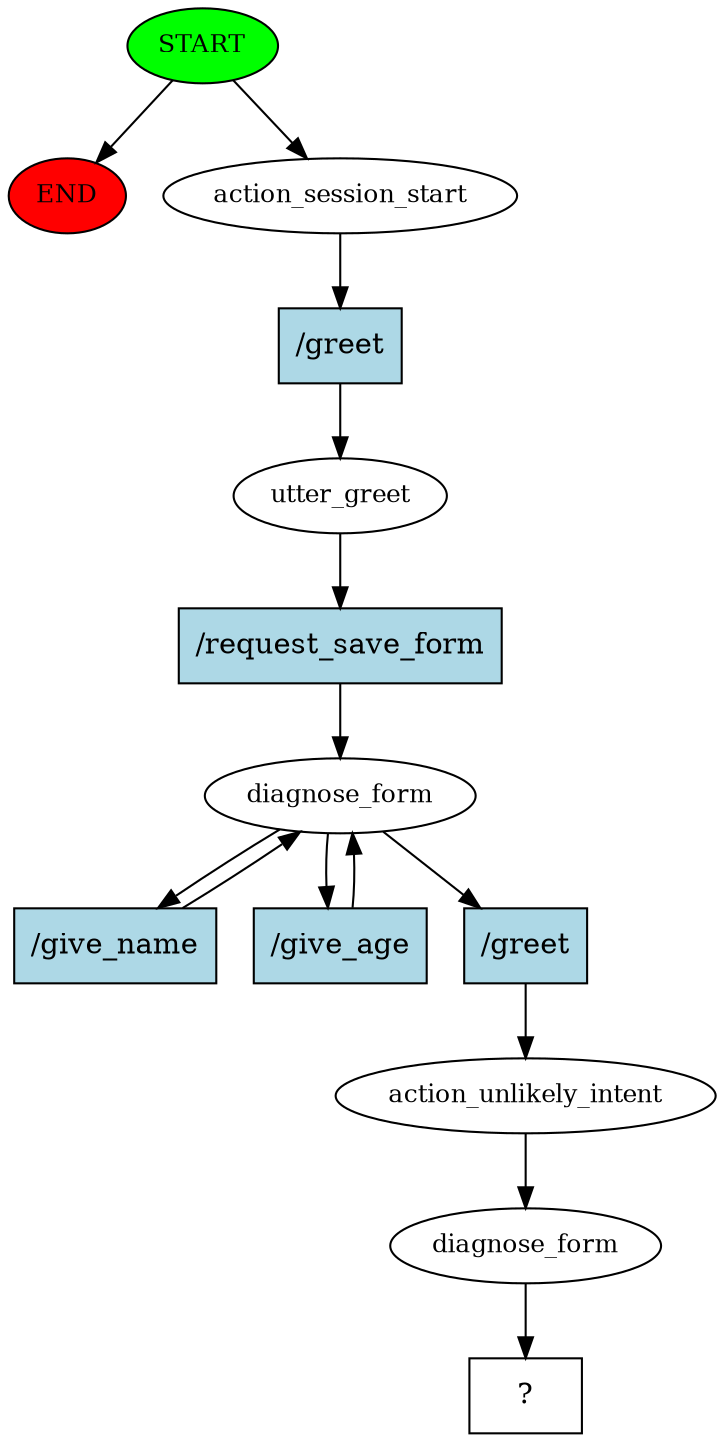 digraph  {
0 [class="start active", fillcolor=green, fontsize=12, label=START, style=filled];
"-1" [class=end, fillcolor=red, fontsize=12, label=END, style=filled];
1 [class=active, fontsize=12, label=action_session_start];
2 [class=active, fontsize=12, label=utter_greet];
3 [class=active, fontsize=12, label=diagnose_form];
6 [class=active, fontsize=12, label=action_unlikely_intent];
7 [class=active, fontsize=12, label=diagnose_form];
8 [class="intent dashed active", label="  ?  ", shape=rect];
9 [class="intent active", fillcolor=lightblue, label="/greet", shape=rect, style=filled];
10 [class="intent active", fillcolor=lightblue, label="/request_save_form", shape=rect, style=filled];
11 [class="intent active", fillcolor=lightblue, label="/give_name", shape=rect, style=filled];
12 [class="intent active", fillcolor=lightblue, label="/give_age", shape=rect, style=filled];
13 [class="intent active", fillcolor=lightblue, label="/greet", shape=rect, style=filled];
0 -> "-1"  [class="", key=NONE, label=""];
0 -> 1  [class=active, key=NONE, label=""];
1 -> 9  [class=active, key=0];
2 -> 10  [class=active, key=0];
3 -> 11  [class=active, key=0];
3 -> 12  [class=active, key=0];
3 -> 13  [class=active, key=0];
6 -> 7  [class=active, key=NONE, label=""];
7 -> 8  [class=active, key=NONE, label=""];
9 -> 2  [class=active, key=0];
10 -> 3  [class=active, key=0];
11 -> 3  [class=active, key=0];
12 -> 3  [class=active, key=0];
13 -> 6  [class=active, key=0];
}
